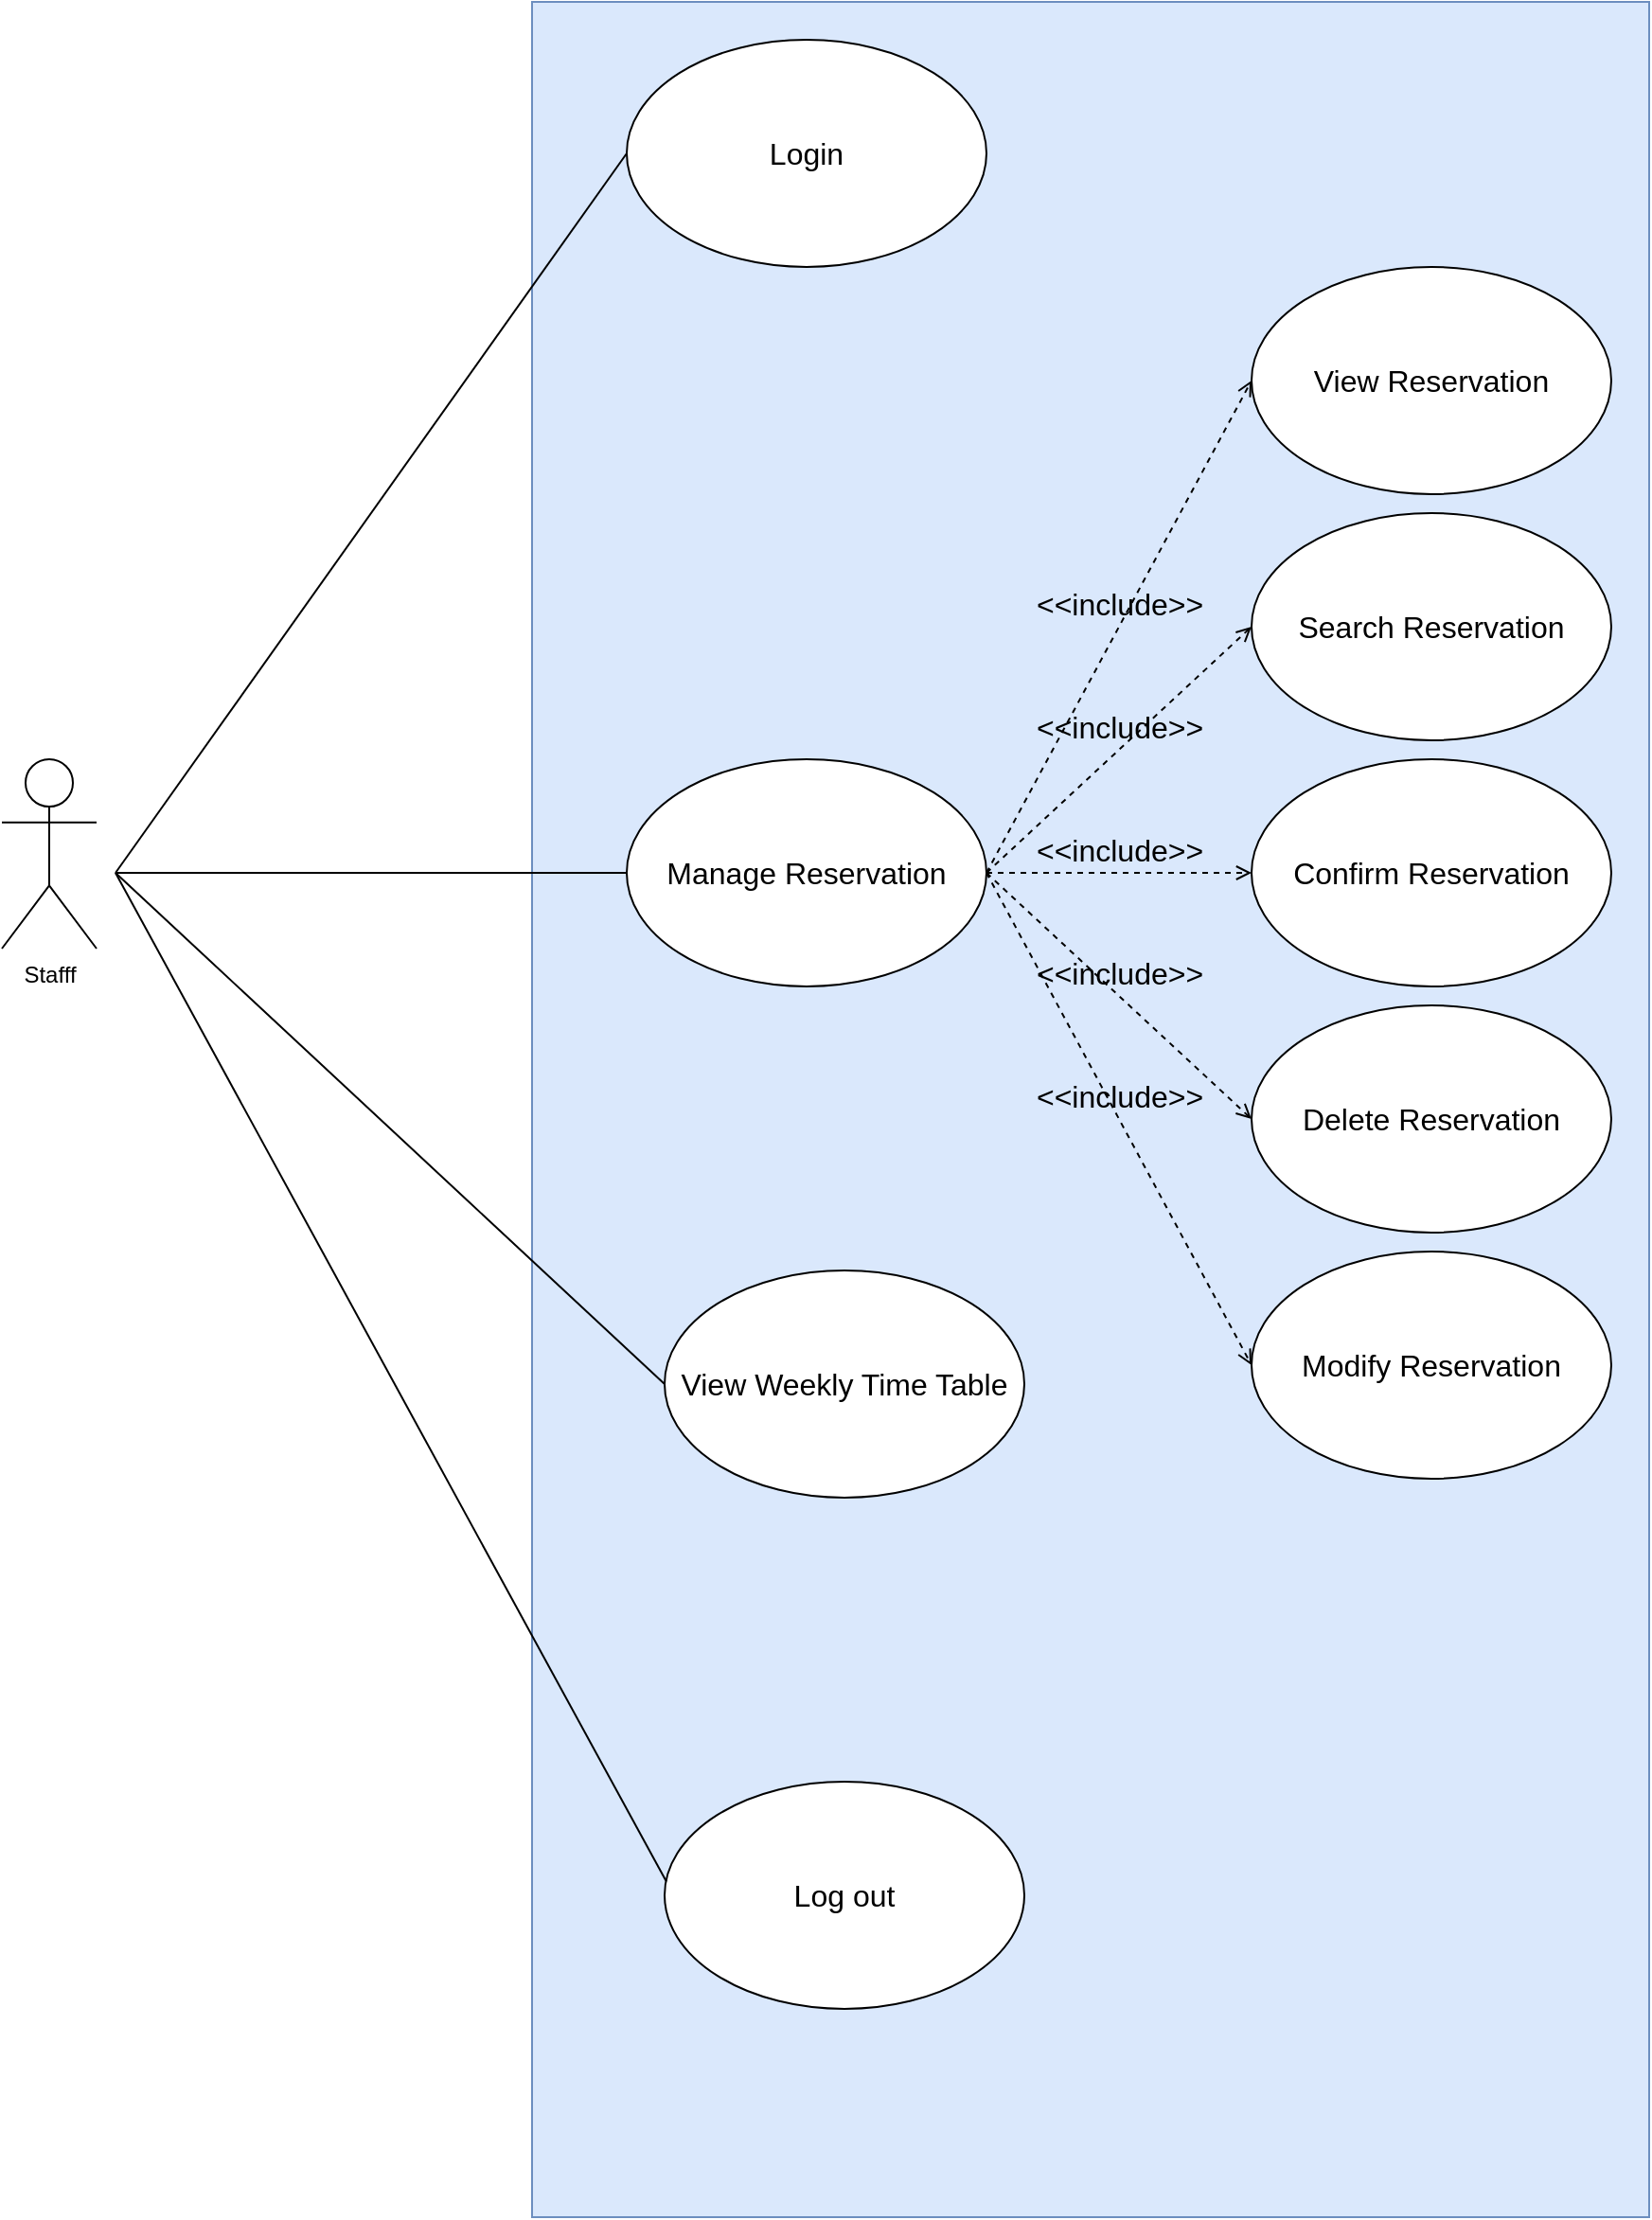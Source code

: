 <mxfile version="14.7.7"><diagram id="leu4K395HTEqLCSVrsu4" name="Page-1"><mxGraphModel dx="2198" dy="1340" grid="1" gridSize="10" guides="1" tooltips="1" connect="1" arrows="1" fold="1" page="1" pageScale="1" pageWidth="850" pageHeight="1100" math="0" shadow="0"><root><mxCell id="0"/><mxCell id="1" parent="0"/><mxCell id="Ke_9ERN_BujDMPB8Ii1v-18" value="" style="rounded=0;whiteSpace=wrap;html=1;fontSize=16;fillColor=#dae8fc;strokeColor=#6c8ebf;" vertex="1" parent="1"><mxGeometry x="430" y="60" width="590" height="1170" as="geometry"/></mxCell><mxCell id="Ke_9ERN_BujDMPB8Ii1v-19" value="Stafff" style="shape=umlActor;verticalLabelPosition=bottom;verticalAlign=top;html=1;outlineConnect=0;" vertex="1" parent="1"><mxGeometry x="150" y="460" width="50" height="100" as="geometry"/></mxCell><mxCell id="Ke_9ERN_BujDMPB8Ii1v-20" value="Login" style="ellipse;whiteSpace=wrap;html=1;fontSize=16;" vertex="1" parent="1"><mxGeometry x="480" y="80" width="190" height="120" as="geometry"/></mxCell><mxCell id="Ke_9ERN_BujDMPB8Ii1v-21" value="" style="endArrow=none;html=1;entryX=0;entryY=0.5;entryDx=0;entryDy=0;" edge="1" parent="1" target="Ke_9ERN_BujDMPB8Ii1v-20"><mxGeometry width="50" height="50" relative="1" as="geometry"><mxPoint x="210" y="520" as="sourcePoint"/><mxPoint x="450" y="390" as="targetPoint"/></mxGeometry></mxCell><mxCell id="Ke_9ERN_BujDMPB8Ii1v-22" value="Manage Reservation" style="ellipse;whiteSpace=wrap;html=1;fontSize=16;" vertex="1" parent="1"><mxGeometry x="480" y="460" width="190" height="120" as="geometry"/></mxCell><mxCell id="Ke_9ERN_BujDMPB8Ii1v-23" value="" style="endArrow=none;html=1;fontSize=16;entryX=0;entryY=0.5;entryDx=0;entryDy=0;" edge="1" parent="1" target="Ke_9ERN_BujDMPB8Ii1v-22"><mxGeometry width="50" height="50" relative="1" as="geometry"><mxPoint x="210" y="520" as="sourcePoint"/><mxPoint x="450" y="420" as="targetPoint"/></mxGeometry></mxCell><mxCell id="Ke_9ERN_BujDMPB8Ii1v-24" value="View Reservation" style="ellipse;whiteSpace=wrap;html=1;fontSize=16;" vertex="1" parent="1"><mxGeometry x="810" y="200" width="190" height="120" as="geometry"/></mxCell><mxCell id="Ke_9ERN_BujDMPB8Ii1v-25" value="Search Reservation" style="ellipse;whiteSpace=wrap;html=1;fontSize=16;" vertex="1" parent="1"><mxGeometry x="810" y="330" width="190" height="120" as="geometry"/></mxCell><mxCell id="Ke_9ERN_BujDMPB8Ii1v-26" value="Confirm Reservation" style="ellipse;whiteSpace=wrap;html=1;fontSize=16;" vertex="1" parent="1"><mxGeometry x="810" y="460" width="190" height="120" as="geometry"/></mxCell><mxCell id="Ke_9ERN_BujDMPB8Ii1v-27" value="Delete Reservation" style="ellipse;whiteSpace=wrap;html=1;fontSize=16;" vertex="1" parent="1"><mxGeometry x="810" y="590" width="190" height="120" as="geometry"/></mxCell><mxCell id="Ke_9ERN_BujDMPB8Ii1v-28" value="Modify Reservation" style="ellipse;whiteSpace=wrap;html=1;fontSize=16;" vertex="1" parent="1"><mxGeometry x="810" y="720" width="190" height="120" as="geometry"/></mxCell><mxCell id="Ke_9ERN_BujDMPB8Ii1v-29" value="&amp;lt;&amp;lt;include&amp;gt;&amp;gt;" style="html=1;verticalAlign=bottom;labelBackgroundColor=none;endArrow=open;endFill=0;dashed=1;fontSize=16;exitX=1;exitY=0.5;exitDx=0;exitDy=0;entryX=0;entryY=0.5;entryDx=0;entryDy=0;" edge="1" parent="1" source="Ke_9ERN_BujDMPB8Ii1v-22" target="Ke_9ERN_BujDMPB8Ii1v-24"><mxGeometry width="160" relative="1" as="geometry"><mxPoint x="340" y="560" as="sourcePoint"/><mxPoint x="500" y="560" as="targetPoint"/></mxGeometry></mxCell><mxCell id="Ke_9ERN_BujDMPB8Ii1v-30" value="&amp;lt;&amp;lt;include&amp;gt;&amp;gt;" style="html=1;verticalAlign=bottom;labelBackgroundColor=none;endArrow=open;endFill=0;dashed=1;fontSize=16;exitX=1;exitY=0.5;exitDx=0;exitDy=0;entryX=0;entryY=0.5;entryDx=0;entryDy=0;" edge="1" parent="1" source="Ke_9ERN_BujDMPB8Ii1v-22" target="Ke_9ERN_BujDMPB8Ii1v-25"><mxGeometry width="160" relative="1" as="geometry"><mxPoint x="680" y="530" as="sourcePoint"/><mxPoint x="810.0" y="330" as="targetPoint"/></mxGeometry></mxCell><mxCell id="Ke_9ERN_BujDMPB8Ii1v-31" value="&amp;lt;&amp;lt;include&amp;gt;&amp;gt;" style="html=1;verticalAlign=bottom;labelBackgroundColor=none;endArrow=open;endFill=0;dashed=1;fontSize=16;exitX=1;exitY=0.5;exitDx=0;exitDy=0;entryX=0;entryY=0.5;entryDx=0;entryDy=0;" edge="1" parent="1" source="Ke_9ERN_BujDMPB8Ii1v-22" target="Ke_9ERN_BujDMPB8Ii1v-26"><mxGeometry width="160" relative="1" as="geometry"><mxPoint x="690" y="540" as="sourcePoint"/><mxPoint x="820.0" y="340" as="targetPoint"/></mxGeometry></mxCell><mxCell id="Ke_9ERN_BujDMPB8Ii1v-32" value="&amp;lt;&amp;lt;include&amp;gt;&amp;gt;" style="html=1;verticalAlign=bottom;labelBackgroundColor=none;endArrow=open;endFill=0;dashed=1;fontSize=16;exitX=1;exitY=0.5;exitDx=0;exitDy=0;entryX=0;entryY=0.5;entryDx=0;entryDy=0;" edge="1" parent="1" source="Ke_9ERN_BujDMPB8Ii1v-22" target="Ke_9ERN_BujDMPB8Ii1v-27"><mxGeometry width="160" relative="1" as="geometry"><mxPoint x="680" y="530" as="sourcePoint"/><mxPoint x="810.0" y="470" as="targetPoint"/></mxGeometry></mxCell><mxCell id="Ke_9ERN_BujDMPB8Ii1v-33" value="&amp;lt;&amp;lt;include&amp;gt;&amp;gt;" style="html=1;verticalAlign=bottom;labelBackgroundColor=none;endArrow=open;endFill=0;dashed=1;fontSize=16;exitX=1;exitY=0.5;exitDx=0;exitDy=0;entryX=0;entryY=0.5;entryDx=0;entryDy=0;" edge="1" parent="1" source="Ke_9ERN_BujDMPB8Ii1v-22" target="Ke_9ERN_BujDMPB8Ii1v-28"><mxGeometry width="160" relative="1" as="geometry"><mxPoint x="690" y="540" as="sourcePoint"/><mxPoint x="820.0" y="480" as="targetPoint"/></mxGeometry></mxCell><mxCell id="Ke_9ERN_BujDMPB8Ii1v-34" value="View Weekly Time Table" style="ellipse;whiteSpace=wrap;html=1;fontSize=16;" vertex="1" parent="1"><mxGeometry x="500" y="730" width="190" height="120" as="geometry"/></mxCell><mxCell id="Ke_9ERN_BujDMPB8Ii1v-35" value="" style="endArrow=none;html=1;fontSize=16;entryX=0;entryY=0.5;entryDx=0;entryDy=0;" edge="1" parent="1" target="Ke_9ERN_BujDMPB8Ii1v-34"><mxGeometry width="50" height="50" relative="1" as="geometry"><mxPoint x="210" y="520" as="sourcePoint"/><mxPoint x="490" y="530" as="targetPoint"/></mxGeometry></mxCell><mxCell id="Ke_9ERN_BujDMPB8Ii1v-36" value="Log out" style="ellipse;whiteSpace=wrap;html=1;fontSize=16;" vertex="1" parent="1"><mxGeometry x="500" y="1000" width="190" height="120" as="geometry"/></mxCell><mxCell id="Ke_9ERN_BujDMPB8Ii1v-37" value="" style="endArrow=none;html=1;fontSize=16;entryX=0.005;entryY=0.44;entryDx=0;entryDy=0;entryPerimeter=0;" edge="1" parent="1" target="Ke_9ERN_BujDMPB8Ii1v-36"><mxGeometry width="50" height="50" relative="1" as="geometry"><mxPoint x="210" y="520" as="sourcePoint"/><mxPoint x="520" y="930" as="targetPoint"/></mxGeometry></mxCell></root></mxGraphModel></diagram></mxfile>